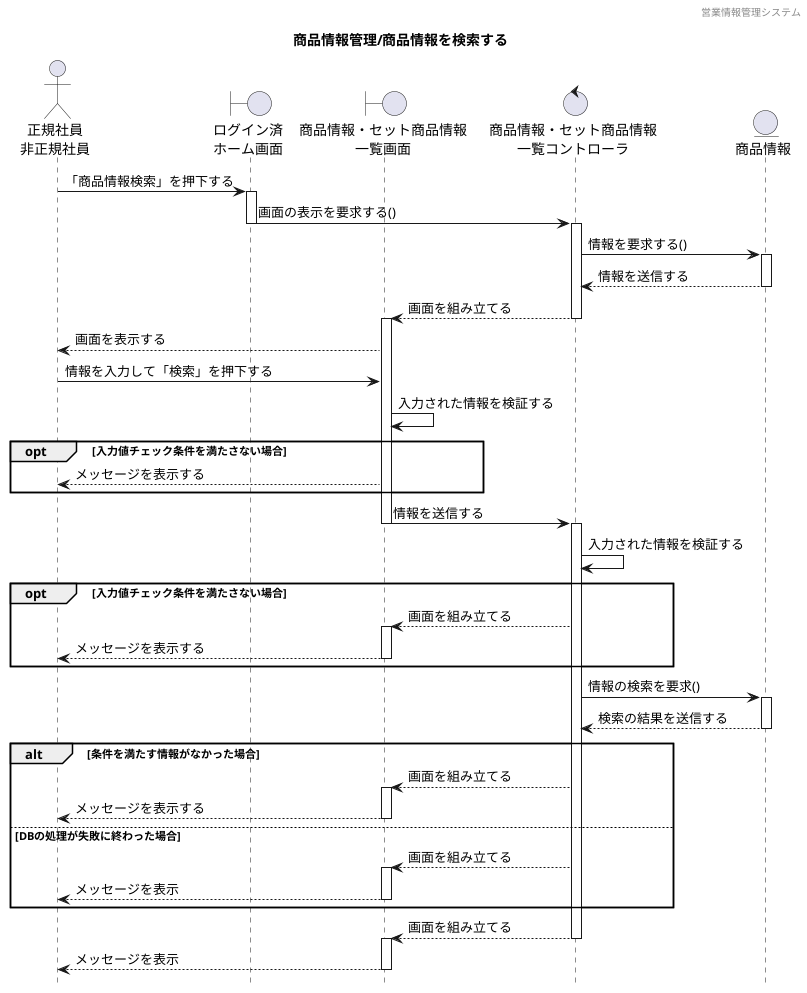 @startuml ../../images/検索機能/商品情報検索

hide footbox
header 営業情報管理システム
title 商品情報管理/商品情報を検索する

' actor "" as a
actor "正規社員\n非正規社員" as a1

' boundary "" as b
boundary "ログイン済\nホーム画面" as b1
boundary "商品情報・セット商品情報\n一覧画面" as b2

' control "" as c
control "商品情報・セット商品情報\n一覧コントローラ" as c1

' entity "" as e
entity "商品情報" as e1

a1 -> b1 : 「商品情報検索」を押下する
activate b1
b1 -> c1 : 画面の表示を要求する()
deactivate b1
activate c1
c1 -> e1 : 情報を要求する()
activate e1
e1 --> c1 : 情報を送信する
deactivate e1
c1 --> b2 : 画面を組み立てる
deactivate c1
activate b2
b2 --> a1 : 画面を表示する
a1 -> b2 : 情報を入力して「検索」を押下する
b2 -> b2 : 入力された情報を検証する
opt 入力値チェック条件を満たさない場合
b2 --> a1 : メッセージを表示する
end
b2 -> c1 : 情報を送信する
deactivate b2
activate c1
c1 -> c1 : 入力された情報を検証する
opt 入力値チェック条件を満たさない場合
c1 --> b2 : 画面を組み立てる
activate b2
b2 --> a1 : メッセージを表示する
deactivate b2
end
c1 -> e1 : 情報の検索を要求()
activate e1
e1 --> c1 : 検索の結果を送信する
deactivate e1
alt 条件を満たす情報がなかった場合
c1 --> b2 : 画面を組み立てる
activate b2
b2 --> a1 : メッセージを表示する
deactivate b2
else DBの処理が失敗に終わった場合
c1 --> b2 : 画面を組み立てる
activate b2
b2 --> a1 : メッセージを表示 
deactivate b2
end
c1 --> b2 : 画面を組み立てる
deactivate c1
activate b2
b2 --> a1 : メッセージを表示
deactivate b2


@enduml